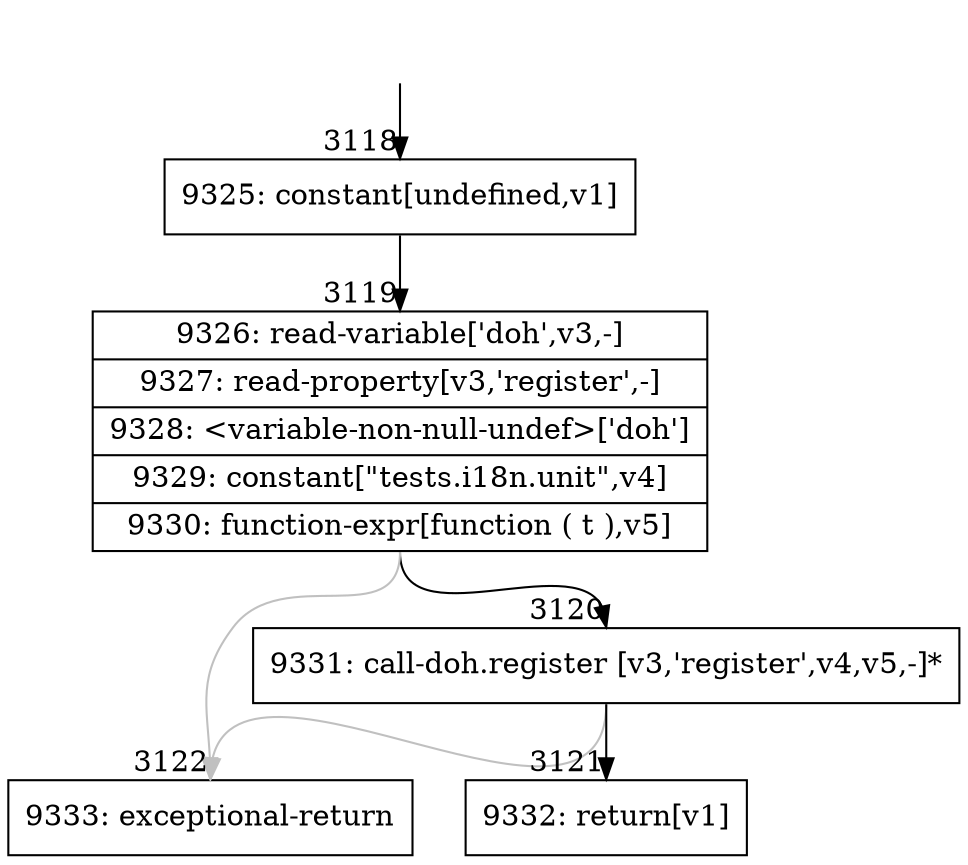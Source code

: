 digraph {
rankdir="TD"
BB_entry191[shape=none,label=""];
BB_entry191 -> BB3118 [tailport=s, headport=n, headlabel="    3118"]
BB3118 [shape=record label="{9325: constant[undefined,v1]}" ] 
BB3118 -> BB3119 [tailport=s, headport=n, headlabel="      3119"]
BB3119 [shape=record label="{9326: read-variable['doh',v3,-]|9327: read-property[v3,'register',-]|9328: \<variable-non-null-undef\>['doh']|9329: constant[\"tests.i18n.unit\",v4]|9330: function-expr[function ( t ),v5]}" ] 
BB3119 -> BB3120 [tailport=s, headport=n, headlabel="      3120"]
BB3119 -> BB3122 [tailport=s, headport=n, color=gray, headlabel="      3122"]
BB3120 [shape=record label="{9331: call-doh.register [v3,'register',v4,v5,-]*}" ] 
BB3120 -> BB3121 [tailport=s, headport=n, headlabel="      3121"]
BB3120 -> BB3122 [tailport=s, headport=n, color=gray]
BB3121 [shape=record label="{9332: return[v1]}" ] 
BB3122 [shape=record label="{9333: exceptional-return}" ] 
//#$~ 3485
}
